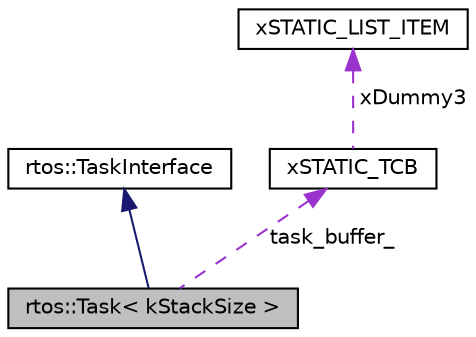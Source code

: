 digraph "rtos::Task&lt; kStackSize &gt;"
{
  edge [fontname="Helvetica",fontsize="10",labelfontname="Helvetica",labelfontsize="10"];
  node [fontname="Helvetica",fontsize="10",shape=record];
  Node1 [label="rtos::Task\< kStackSize \>",height=0.2,width=0.4,color="black", fillcolor="grey75", style="filled" fontcolor="black"];
  Node2 -> Node1 [dir="back",color="midnightblue",fontsize="10",style="solid",fontname="Helvetica"];
  Node2 [label="rtos::TaskInterface",height=0.2,width=0.4,color="black", fillcolor="white", style="filled",URL="$d4/d33/classrtos_1_1TaskInterface.html"];
  Node3 -> Node1 [dir="back",color="darkorchid3",fontsize="10",style="dashed",label=" task_buffer_" ,fontname="Helvetica"];
  Node3 [label="xSTATIC_TCB",height=0.2,width=0.4,color="black", fillcolor="white", style="filled",URL="$d7/d29/structxSTATIC__TCB.html"];
  Node4 -> Node3 [dir="back",color="darkorchid3",fontsize="10",style="dashed",label=" xDummy3" ,fontname="Helvetica"];
  Node4 [label="xSTATIC_LIST_ITEM",height=0.2,width=0.4,color="black", fillcolor="white", style="filled",URL="$d3/d07/structxSTATIC__LIST__ITEM.html"];
}
